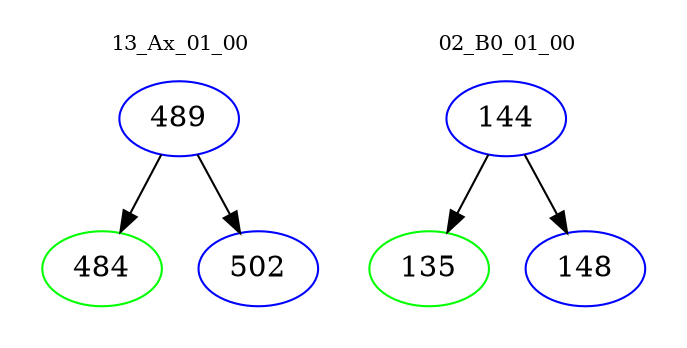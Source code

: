 digraph{
subgraph cluster_0 {
color = white
label = "13_Ax_01_00";
fontsize=10;
T0_489 [label="489", color="blue"]
T0_489 -> T0_484 [color="black"]
T0_484 [label="484", color="green"]
T0_489 -> T0_502 [color="black"]
T0_502 [label="502", color="blue"]
}
subgraph cluster_1 {
color = white
label = "02_B0_01_00";
fontsize=10;
T1_144 [label="144", color="blue"]
T1_144 -> T1_135 [color="black"]
T1_135 [label="135", color="green"]
T1_144 -> T1_148 [color="black"]
T1_148 [label="148", color="blue"]
}
}
